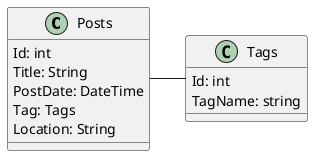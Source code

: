 @startuml Models
class Posts{
    Id: int
    Title: String
    PostDate: DateTime
    Tag: Tags
    Location: String
}

class Tags{
    Id: int
    TagName: string
}

Posts - Tags
@enduml